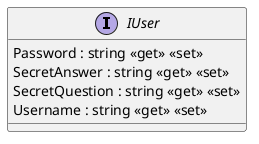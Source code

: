 @startuml
interface IUser {
    Password : string <<get>> <<set>>
    SecretAnswer : string <<get>> <<set>>
    SecretQuestion : string <<get>> <<set>>
    Username : string <<get>> <<set>>
}
@enduml
